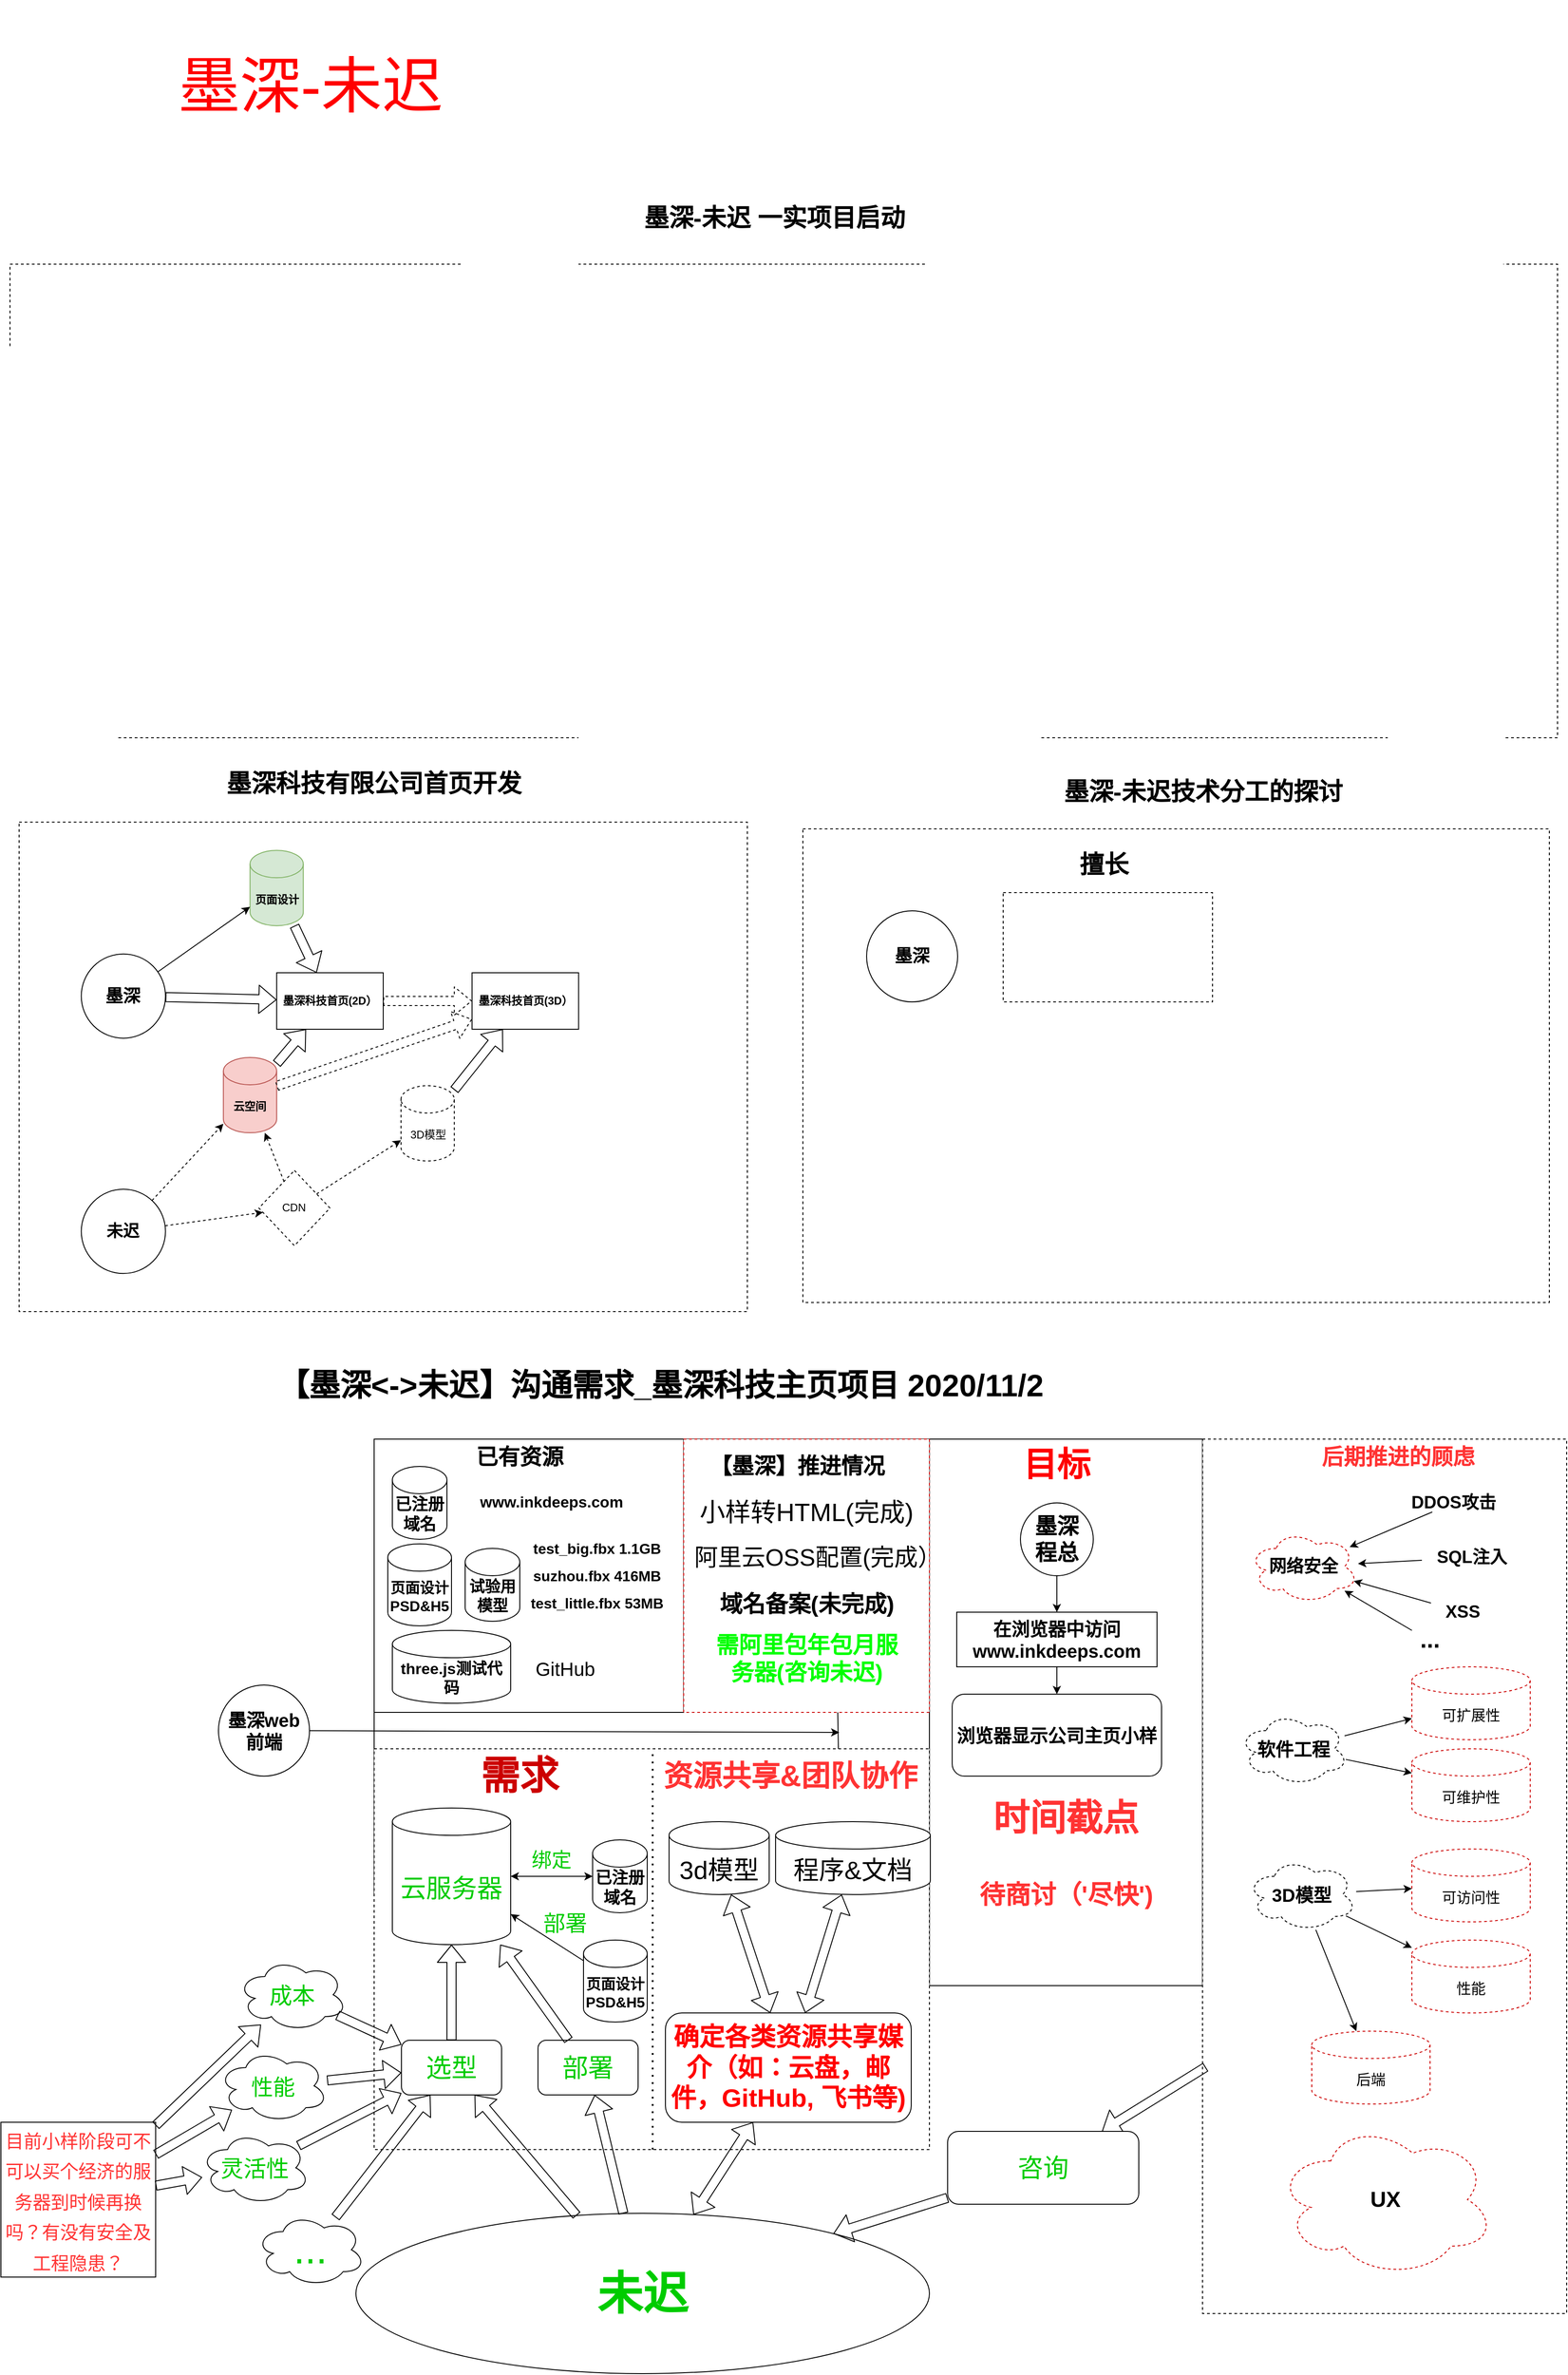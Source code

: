 <mxfile version="13.8.8" type="github">
  <diagram id="kuiyt1MhbL2v9OrnDHOi" name="Page-1">
    <mxGraphModel dx="3061" dy="2526" grid="1" gridSize="10" guides="1" tooltips="1" connect="1" arrows="1" fold="1" page="1" pageScale="1" pageWidth="827" pageHeight="1169" math="0" shadow="0">
      <root>
        <mxCell id="0" />
        <mxCell id="1" parent="0" />
        <mxCell id="Zh1UnJbAb8gPV4NuENTu-28" value="" style="rounded=0;whiteSpace=wrap;html=1;dashed=1;" parent="1" vertex="1">
          <mxGeometry x="421" y="40" width="820" height="520" as="geometry" />
        </mxCell>
        <mxCell id="Zh1UnJbAb8gPV4NuENTu-27" value="&lt;span style=&quot;font-size: 27px&quot;&gt;&lt;b&gt;墨深-未迟技术分工的探讨&lt;/b&gt;&lt;/span&gt;" style="text;html=1;strokeColor=none;fillColor=none;align=center;verticalAlign=middle;whiteSpace=wrap;rounded=0;dashed=1;" parent="1" vertex="1">
          <mxGeometry x="691" y="-40" width="340" height="80" as="geometry" />
        </mxCell>
        <mxCell id="Zh1UnJbAb8gPV4NuENTu-29" value="&lt;b&gt;&lt;font style=&quot;font-size: 19px&quot;&gt;墨深&lt;/font&gt;&lt;/b&gt;" style="ellipse;whiteSpace=wrap;html=1;aspect=fixed;" parent="1" vertex="1">
          <mxGeometry x="491" y="130" width="100" height="100" as="geometry" />
        </mxCell>
        <mxCell id="Zh1UnJbAb8gPV4NuENTu-30" value="" style="rounded=0;whiteSpace=wrap;html=1;dashed=1;" parent="1" vertex="1">
          <mxGeometry x="641" y="110" width="230" height="120" as="geometry" />
        </mxCell>
        <mxCell id="Zh1UnJbAb8gPV4NuENTu-31" value="&lt;span style=&quot;font-size: 27px&quot;&gt;&lt;b&gt;擅长&lt;/b&gt;&lt;/span&gt;" style="text;html=1;strokeColor=none;fillColor=none;align=center;verticalAlign=middle;whiteSpace=wrap;rounded=0;dashed=1;" parent="1" vertex="1">
          <mxGeometry x="702" y="50" width="100" height="60" as="geometry" />
        </mxCell>
        <mxCell id="TPo5QiDIO2kZ5POcdjzT-1" value="" style="group" vertex="1" connectable="0" parent="1">
          <mxGeometry x="-440" y="-50" width="800" height="620" as="geometry" />
        </mxCell>
        <mxCell id="Zh1UnJbAb8gPV4NuENTu-25" value="" style="rounded=0;whiteSpace=wrap;html=1;dashed=1;" parent="TPo5QiDIO2kZ5POcdjzT-1" vertex="1">
          <mxGeometry y="82.667" width="800" height="537.333" as="geometry" />
        </mxCell>
        <mxCell id="Zh1UnJbAb8gPV4NuENTu-2" value="&lt;b&gt;&lt;font style=&quot;font-size: 19px&quot;&gt;墨深&lt;/font&gt;&lt;/b&gt;" style="ellipse;whiteSpace=wrap;html=1;aspect=fixed;" parent="TPo5QiDIO2kZ5POcdjzT-1" vertex="1">
          <mxGeometry x="68.293" y="227.333" width="92.492" height="92.492" as="geometry" />
        </mxCell>
        <mxCell id="Zh1UnJbAb8gPV4NuENTu-3" value="&lt;b&gt;&lt;font style=&quot;font-size: 18px&quot;&gt;未迟&lt;/font&gt;&lt;/b&gt;" style="ellipse;whiteSpace=wrap;html=1;aspect=fixed;" parent="TPo5QiDIO2kZ5POcdjzT-1" vertex="1">
          <mxGeometry x="68.293" y="485.667" width="92.492" height="92.492" as="geometry" />
        </mxCell>
        <mxCell id="Zh1UnJbAb8gPV4NuENTu-4" value="" style="shape=flexArrow;endArrow=classic;html=1;" parent="TPo5QiDIO2kZ5POcdjzT-1" source="Zh1UnJbAb8gPV4NuENTu-2" target="Zh1UnJbAb8gPV4NuENTu-7" edge="1">
          <mxGeometry width="50" height="50" relative="1" as="geometry">
            <mxPoint x="165.854" y="268.667" as="sourcePoint" />
            <mxPoint x="282.927" y="279.0" as="targetPoint" />
          </mxGeometry>
        </mxCell>
        <mxCell id="Zh1UnJbAb8gPV4NuENTu-7" value="&lt;b&gt;墨深科技首页(2D）&lt;/b&gt;" style="rounded=0;whiteSpace=wrap;html=1;" parent="TPo5QiDIO2kZ5POcdjzT-1" vertex="1">
          <mxGeometry x="282.927" y="248.0" width="117.073" height="62.0" as="geometry" />
        </mxCell>
        <mxCell id="Zh1UnJbAb8gPV4NuENTu-9" value="&lt;b&gt;页面设计&lt;/b&gt;" style="shape=cylinder3;whiteSpace=wrap;html=1;boundedLbl=1;backgroundOutline=1;size=15;fillColor=#d5e8d4;strokeColor=#82b366;" parent="TPo5QiDIO2kZ5POcdjzT-1" vertex="1">
          <mxGeometry x="253.659" y="113.667" width="58.537" height="82.667" as="geometry" />
        </mxCell>
        <mxCell id="Zh1UnJbAb8gPV4NuENTu-10" value="&lt;b&gt;云空间&lt;/b&gt;" style="shape=cylinder3;whiteSpace=wrap;html=1;boundedLbl=1;backgroundOutline=1;size=15;fillColor=#f8cecc;strokeColor=#b85450;" parent="TPo5QiDIO2kZ5POcdjzT-1" vertex="1">
          <mxGeometry x="224.39" y="341" width="58.537" height="82.667" as="geometry" />
        </mxCell>
        <mxCell id="Zh1UnJbAb8gPV4NuENTu-11" value="" style="shape=flexArrow;endArrow=classic;html=1;" parent="TPo5QiDIO2kZ5POcdjzT-1" source="Zh1UnJbAb8gPV4NuENTu-10" target="Zh1UnJbAb8gPV4NuENTu-7" edge="1">
          <mxGeometry width="50" height="50" relative="1" as="geometry">
            <mxPoint x="536.585" y="397.833" as="sourcePoint" />
            <mxPoint x="585.366" y="346.167" as="targetPoint" />
          </mxGeometry>
        </mxCell>
        <mxCell id="Zh1UnJbAb8gPV4NuENTu-6" value="" style="shape=flexArrow;endArrow=classic;html=1;" parent="TPo5QiDIO2kZ5POcdjzT-1" source="Zh1UnJbAb8gPV4NuENTu-9" target="Zh1UnJbAb8gPV4NuENTu-7" edge="1">
          <mxGeometry width="50" height="50" relative="1" as="geometry">
            <mxPoint x="517.073" y="196.333" as="sourcePoint" />
            <mxPoint x="565.854" y="144.667" as="targetPoint" />
          </mxGeometry>
        </mxCell>
        <mxCell id="Zh1UnJbAb8gPV4NuENTu-13" value="" style="endArrow=classic;html=1;" parent="TPo5QiDIO2kZ5POcdjzT-1" source="Zh1UnJbAb8gPV4NuENTu-2" target="Zh1UnJbAb8gPV4NuENTu-9" edge="1">
          <mxGeometry width="50" height="50" relative="1" as="geometry">
            <mxPoint x="390.244" y="361.667" as="sourcePoint" />
            <mxPoint x="439.024" y="310" as="targetPoint" />
          </mxGeometry>
        </mxCell>
        <mxCell id="Zh1UnJbAb8gPV4NuENTu-14" value="" style="shape=flexArrow;endArrow=classic;html=1;dashed=1;" parent="TPo5QiDIO2kZ5POcdjzT-1" source="Zh1UnJbAb8gPV4NuENTu-7" target="Zh1UnJbAb8gPV4NuENTu-15" edge="1">
          <mxGeometry width="50" height="50" relative="1" as="geometry">
            <mxPoint x="390.244" y="361.667" as="sourcePoint" />
            <mxPoint x="487.805" y="279.0" as="targetPoint" />
          </mxGeometry>
        </mxCell>
        <mxCell id="Zh1UnJbAb8gPV4NuENTu-15" value="&lt;b&gt;墨深科技首页(3D）&lt;/b&gt;" style="rounded=0;whiteSpace=wrap;html=1;" parent="TPo5QiDIO2kZ5POcdjzT-1" vertex="1">
          <mxGeometry x="497.561" y="248.0" width="117.073" height="62.0" as="geometry" />
        </mxCell>
        <mxCell id="Zh1UnJbAb8gPV4NuENTu-16" value="3D模型" style="shape=cylinder3;whiteSpace=wrap;html=1;boundedLbl=1;backgroundOutline=1;size=15;dashed=1;" parent="TPo5QiDIO2kZ5POcdjzT-1" vertex="1">
          <mxGeometry x="419.512" y="372" width="58.537" height="82.667" as="geometry" />
        </mxCell>
        <mxCell id="Zh1UnJbAb8gPV4NuENTu-18" value="" style="endArrow=classic;html=1;dashed=1;" parent="TPo5QiDIO2kZ5POcdjzT-1" source="Zh1UnJbAb8gPV4NuENTu-3" target="Zh1UnJbAb8gPV4NuENTu-10" edge="1">
          <mxGeometry width="50" height="50" relative="1" as="geometry">
            <mxPoint x="165.854" y="506.333" as="sourcePoint" />
            <mxPoint x="214.634" y="454.667" as="targetPoint" />
          </mxGeometry>
        </mxCell>
        <mxCell id="Zh1UnJbAb8gPV4NuENTu-20" value="CDN" style="rhombus;whiteSpace=wrap;html=1;dashed=1;" parent="TPo5QiDIO2kZ5POcdjzT-1" vertex="1">
          <mxGeometry x="263.415" y="465.0" width="78.049" height="82.667" as="geometry" />
        </mxCell>
        <mxCell id="Zh1UnJbAb8gPV4NuENTu-21" value="" style="endArrow=classic;html=1;dashed=1;" parent="TPo5QiDIO2kZ5POcdjzT-1" source="Zh1UnJbAb8gPV4NuENTu-3" target="Zh1UnJbAb8gPV4NuENTu-20" edge="1">
          <mxGeometry width="50" height="50" relative="1" as="geometry">
            <mxPoint x="195.122" y="516.667" as="sourcePoint" />
            <mxPoint x="243.902" y="465.0" as="targetPoint" />
          </mxGeometry>
        </mxCell>
        <mxCell id="Zh1UnJbAb8gPV4NuENTu-22" value="" style="endArrow=classic;html=1;dashed=1;" parent="TPo5QiDIO2kZ5POcdjzT-1" source="Zh1UnJbAb8gPV4NuENTu-20" target="Zh1UnJbAb8gPV4NuENTu-10" edge="1">
          <mxGeometry width="50" height="50" relative="1" as="geometry">
            <mxPoint x="390.244" y="361.667" as="sourcePoint" />
            <mxPoint x="439.024" y="310" as="targetPoint" />
          </mxGeometry>
        </mxCell>
        <mxCell id="Zh1UnJbAb8gPV4NuENTu-23" value="" style="endArrow=classic;html=1;dashed=1;" parent="TPo5QiDIO2kZ5POcdjzT-1" source="Zh1UnJbAb8gPV4NuENTu-20" target="Zh1UnJbAb8gPV4NuENTu-16" edge="1">
          <mxGeometry width="50" height="50" relative="1" as="geometry">
            <mxPoint x="390.244" y="361.667" as="sourcePoint" />
            <mxPoint x="439.024" y="310" as="targetPoint" />
          </mxGeometry>
        </mxCell>
        <mxCell id="Zh1UnJbAb8gPV4NuENTu-12" value="" style="shape=flexArrow;endArrow=classic;html=1;" parent="TPo5QiDIO2kZ5POcdjzT-1" source="Zh1UnJbAb8gPV4NuENTu-16" target="Zh1UnJbAb8gPV4NuENTu-15" edge="1">
          <mxGeometry width="50" height="50" relative="1" as="geometry">
            <mxPoint x="517.073" y="408.167" as="sourcePoint" />
            <mxPoint x="565.854" y="356.5" as="targetPoint" />
          </mxGeometry>
        </mxCell>
        <mxCell id="Zh1UnJbAb8gPV4NuENTu-24" value="" style="shape=flexArrow;endArrow=classic;html=1;dashed=1;" parent="TPo5QiDIO2kZ5POcdjzT-1" source="Zh1UnJbAb8gPV4NuENTu-10" target="Zh1UnJbAb8gPV4NuENTu-15" edge="1">
          <mxGeometry width="50" height="50" relative="1" as="geometry">
            <mxPoint x="390.244" y="361.667" as="sourcePoint" />
            <mxPoint x="439.024" y="310" as="targetPoint" />
          </mxGeometry>
        </mxCell>
        <mxCell id="Zh1UnJbAb8gPV4NuENTu-26" value="&lt;b&gt;&lt;font style=&quot;font-size: 27px&quot;&gt;墨深科技有限公司首页开发&lt;/font&gt;&lt;/b&gt;" style="text;html=1;strokeColor=none;fillColor=none;align=center;verticalAlign=middle;whiteSpace=wrap;rounded=0;dashed=1;" parent="TPo5QiDIO2kZ5POcdjzT-1" vertex="1">
          <mxGeometry x="224.39" width="331.707" height="82.667" as="geometry" />
        </mxCell>
        <mxCell id="TPo5QiDIO2kZ5POcdjzT-6" value="&lt;span style=&quot;font-size: 34px;&quot;&gt;&lt;b style=&quot;font-size: 34px;&quot;&gt;【墨深&amp;lt;-&amp;gt;未迟】沟通需求_墨深科技主页项目 2020/11/2&lt;/b&gt;&lt;/span&gt;" style="text;html=1;strokeColor=none;fillColor=none;align=center;verticalAlign=middle;whiteSpace=wrap;rounded=0;dashed=1;fontSize=34;" vertex="1" parent="1">
          <mxGeometry x="-260" y="610" width="1050" height="82.67" as="geometry" />
        </mxCell>
        <mxCell id="TPo5QiDIO2kZ5POcdjzT-123" value="" style="rounded=0;whiteSpace=wrap;html=1;dashed=1;" vertex="1" parent="1">
          <mxGeometry x="-450" y="-580" width="1700" height="520" as="geometry" />
        </mxCell>
        <mxCell id="TPo5QiDIO2kZ5POcdjzT-124" value="&lt;span style=&quot;font-size: 27px&quot;&gt;&lt;b&gt;墨深-未迟 一实项目启动&lt;/b&gt;&lt;/span&gt;" style="text;html=1;strokeColor=none;fillColor=none;align=center;verticalAlign=middle;whiteSpace=wrap;rounded=0;dashed=1;" vertex="1" parent="1">
          <mxGeometry x="220" y="-670" width="340" height="80" as="geometry" />
        </mxCell>
        <mxCell id="TPo5QiDIO2kZ5POcdjzT-136" value="墨深-未迟：一实虚拟 展厅&amp;amp;墨深主页 项目组" style="text;html=1;strokeColor=none;fillColor=none;align=center;verticalAlign=middle;whiteSpace=wrap;rounded=0;fontSize=67;fontColor=#FF0000;" vertex="1" parent="1">
          <mxGeometry x="-317.5" y="-870" width="1415" height="190" as="geometry" />
        </mxCell>
        <mxCell id="TPo5QiDIO2kZ5POcdjzT-137" value="" style="group" vertex="1" connectable="0" parent="1">
          <mxGeometry x="-460" y="710" width="1720" height="1026" as="geometry" />
        </mxCell>
        <mxCell id="TPo5QiDIO2kZ5POcdjzT-5" value="" style="rounded=0;whiteSpace=wrap;html=1;" vertex="1" parent="TPo5QiDIO2kZ5POcdjzT-137">
          <mxGeometry x="410" width="780" height="500" as="geometry" />
        </mxCell>
        <mxCell id="TPo5QiDIO2kZ5POcdjzT-7" value="&lt;b&gt;&lt;font style=&quot;font-size: 20px&quot;&gt;墨深web前端&lt;/font&gt;&lt;/b&gt;" style="ellipse;whiteSpace=wrap;html=1;aspect=fixed;" vertex="1" parent="TPo5QiDIO2kZ5POcdjzT-137">
          <mxGeometry x="239" y="270" width="100" height="100" as="geometry" />
        </mxCell>
        <mxCell id="TPo5QiDIO2kZ5POcdjzT-10" value="" style="rounded=0;whiteSpace=wrap;html=1;" vertex="1" parent="TPo5QiDIO2kZ5POcdjzT-137">
          <mxGeometry x="410" width="340" height="300" as="geometry" />
        </mxCell>
        <mxCell id="TPo5QiDIO2kZ5POcdjzT-11" value="&lt;b&gt;&lt;font style=&quot;font-size: 24px&quot;&gt;已有资源&lt;/font&gt;&lt;/b&gt;" style="text;html=1;strokeColor=none;fillColor=none;align=center;verticalAlign=middle;whiteSpace=wrap;rounded=0;" vertex="1" parent="TPo5QiDIO2kZ5POcdjzT-137">
          <mxGeometry x="520" y="10" width="100" height="20" as="geometry" />
        </mxCell>
        <mxCell id="TPo5QiDIO2kZ5POcdjzT-9" value="&lt;b&gt;&lt;font style=&quot;font-size: 18px&quot;&gt;已注册域名&lt;/font&gt;&lt;/b&gt;" style="shape=cylinder3;whiteSpace=wrap;html=1;boundedLbl=1;backgroundOutline=1;size=15;" vertex="1" parent="TPo5QiDIO2kZ5POcdjzT-137">
          <mxGeometry x="430" y="30" width="60" height="80" as="geometry" />
        </mxCell>
        <mxCell id="TPo5QiDIO2kZ5POcdjzT-12" value="&lt;b&gt;&lt;font style=&quot;font-size: 17px&quot;&gt;www.inkdeeps.com&lt;/font&gt;&lt;/b&gt;" style="text;html=1;strokeColor=none;fillColor=none;align=center;verticalAlign=middle;whiteSpace=wrap;rounded=0;" vertex="1" parent="TPo5QiDIO2kZ5POcdjzT-137">
          <mxGeometry x="500" y="60" width="210" height="20" as="geometry" />
        </mxCell>
        <mxCell id="TPo5QiDIO2kZ5POcdjzT-13" value="" style="rounded=0;whiteSpace=wrap;html=1;" vertex="1" parent="TPo5QiDIO2kZ5POcdjzT-137">
          <mxGeometry x="1020" width="300" height="600" as="geometry" />
        </mxCell>
        <mxCell id="TPo5QiDIO2kZ5POcdjzT-14" value="&lt;b&gt;&lt;font style=&quot;font-size: 16px&quot;&gt;页面设计PSD&amp;amp;H5&lt;/font&gt;&lt;/b&gt;" style="shape=cylinder3;whiteSpace=wrap;html=1;boundedLbl=1;backgroundOutline=1;size=15;" vertex="1" parent="TPo5QiDIO2kZ5POcdjzT-137">
          <mxGeometry x="425" y="115" width="70" height="90" as="geometry" />
        </mxCell>
        <mxCell id="TPo5QiDIO2kZ5POcdjzT-15" value="&lt;b&gt;&lt;font style=&quot;font-size: 37px&quot;&gt;目标&lt;/font&gt;&lt;/b&gt;" style="text;html=1;strokeColor=none;fillColor=none;align=center;verticalAlign=middle;whiteSpace=wrap;rounded=0;fontColor=#FF0000;" vertex="1" parent="TPo5QiDIO2kZ5POcdjzT-137">
          <mxGeometry x="1110" y="19" width="100" height="20" as="geometry" />
        </mxCell>
        <mxCell id="TPo5QiDIO2kZ5POcdjzT-16" value="" style="endArrow=classic;html=1;" edge="1" parent="TPo5QiDIO2kZ5POcdjzT-137" source="TPo5QiDIO2kZ5POcdjzT-7">
          <mxGeometry width="50" height="50" relative="1" as="geometry">
            <mxPoint x="329" y="390" as="sourcePoint" />
            <mxPoint x="921" y="322" as="targetPoint" />
          </mxGeometry>
        </mxCell>
        <mxCell id="TPo5QiDIO2kZ5POcdjzT-8" value="&lt;b&gt;&lt;font style=&quot;font-size: 24px&quot;&gt;墨深 程总&lt;/font&gt;&lt;/b&gt;" style="ellipse;whiteSpace=wrap;html=1;aspect=fixed;" vertex="1" parent="TPo5QiDIO2kZ5POcdjzT-137">
          <mxGeometry x="1120" y="70" width="80" height="80" as="geometry" />
        </mxCell>
        <mxCell id="TPo5QiDIO2kZ5POcdjzT-18" value="" style="rounded=0;whiteSpace=wrap;html=1;dashed=1;" vertex="1" parent="TPo5QiDIO2kZ5POcdjzT-137">
          <mxGeometry x="1320" width="400" height="960" as="geometry" />
        </mxCell>
        <mxCell id="TPo5QiDIO2kZ5POcdjzT-19" value="&lt;span style=&quot;font-size: 24px&quot;&gt;&lt;b&gt;后期推进的顾虑&lt;/b&gt;&lt;/span&gt;" style="text;html=1;strokeColor=none;fillColor=none;align=center;verticalAlign=middle;whiteSpace=wrap;rounded=0;fontColor=#FF3333;" vertex="1" parent="TPo5QiDIO2kZ5POcdjzT-137">
          <mxGeometry x="1430" y="10" width="210" height="20" as="geometry" />
        </mxCell>
        <mxCell id="TPo5QiDIO2kZ5POcdjzT-20" value="&lt;b&gt;&lt;font style=&quot;font-size: 20px&quot;&gt;3D模型&lt;/font&gt;&lt;/b&gt;" style="ellipse;shape=cloud;whiteSpace=wrap;html=1;dashed=1;" vertex="1" parent="TPo5QiDIO2kZ5POcdjzT-137">
          <mxGeometry x="1369" y="460" width="120" height="80" as="geometry" />
        </mxCell>
        <mxCell id="TPo5QiDIO2kZ5POcdjzT-22" value="" style="rounded=0;whiteSpace=wrap;html=1;dashed=1;fontColor=#CC0000;labelBorderColor=#CC0000;" vertex="1" parent="TPo5QiDIO2kZ5POcdjzT-137">
          <mxGeometry x="410" y="340" width="610" height="440" as="geometry" />
        </mxCell>
        <mxCell id="TPo5QiDIO2kZ5POcdjzT-24" value="&lt;b&gt;&lt;font style=&quot;font-size: 43px&quot;&gt;需求&lt;/font&gt;&lt;/b&gt;" style="text;html=1;strokeColor=none;fillColor=none;align=center;verticalAlign=middle;whiteSpace=wrap;rounded=0;fontColor=#CC0000;" vertex="1" parent="TPo5QiDIO2kZ5POcdjzT-137">
          <mxGeometry x="520" y="360" width="100" height="20" as="geometry" />
        </mxCell>
        <mxCell id="TPo5QiDIO2kZ5POcdjzT-28" value="" style="rounded=0;whiteSpace=wrap;html=1;dashed=1;strokeColor=#CC0000;" vertex="1" parent="TPo5QiDIO2kZ5POcdjzT-137">
          <mxGeometry x="750" width="270" height="300" as="geometry" />
        </mxCell>
        <mxCell id="TPo5QiDIO2kZ5POcdjzT-29" value="&lt;span style=&quot;font-size: 24px&quot;&gt;&lt;b&gt;【墨深】推进情况&lt;/b&gt;&lt;/span&gt;" style="text;html=1;strokeColor=none;fillColor=none;align=center;verticalAlign=middle;whiteSpace=wrap;rounded=0;" vertex="1" parent="TPo5QiDIO2kZ5POcdjzT-137">
          <mxGeometry x="760" y="20" width="230" height="20" as="geometry" />
        </mxCell>
        <mxCell id="TPo5QiDIO2kZ5POcdjzT-31" value="&lt;b&gt;&lt;font style=&quot;font-size: 20px&quot;&gt;在浏览器中访问 www.inkdeeps.com&lt;/font&gt;&lt;/b&gt;" style="rounded=0;whiteSpace=wrap;html=1;fontColor=#000000;" vertex="1" parent="TPo5QiDIO2kZ5POcdjzT-137">
          <mxGeometry x="1050" y="190" width="220" height="60" as="geometry" />
        </mxCell>
        <mxCell id="TPo5QiDIO2kZ5POcdjzT-32" style="edgeStyle=orthogonalEdgeStyle;rounded=0;orthogonalLoop=1;jettySize=auto;html=1;exitX=0.5;exitY=1;exitDx=0;exitDy=0;fontColor=#000000;" edge="1" parent="TPo5QiDIO2kZ5POcdjzT-137" source="TPo5QiDIO2kZ5POcdjzT-8" target="TPo5QiDIO2kZ5POcdjzT-31">
          <mxGeometry relative="1" as="geometry" />
        </mxCell>
        <mxCell id="TPo5QiDIO2kZ5POcdjzT-34" value="&lt;b&gt;&lt;font style=&quot;font-size: 20px&quot;&gt;浏览器显示公司主页小样&lt;/font&gt;&lt;/b&gt;" style="rounded=1;whiteSpace=wrap;html=1;fontColor=#000000;" vertex="1" parent="TPo5QiDIO2kZ5POcdjzT-137">
          <mxGeometry x="1045" y="280" width="230" height="90" as="geometry" />
        </mxCell>
        <mxCell id="TPo5QiDIO2kZ5POcdjzT-35" style="edgeStyle=orthogonalEdgeStyle;rounded=0;orthogonalLoop=1;jettySize=auto;html=1;exitX=0.5;exitY=1;exitDx=0;exitDy=0;fontColor=#000000;" edge="1" parent="TPo5QiDIO2kZ5POcdjzT-137" source="TPo5QiDIO2kZ5POcdjzT-31" target="TPo5QiDIO2kZ5POcdjzT-34">
          <mxGeometry relative="1" as="geometry" />
        </mxCell>
        <mxCell id="TPo5QiDIO2kZ5POcdjzT-36" value="&lt;b&gt;&lt;font style=&quot;font-size: 40px&quot;&gt;时间截点&lt;/font&gt;&lt;/b&gt;" style="text;html=1;strokeColor=none;fillColor=none;align=center;verticalAlign=middle;whiteSpace=wrap;rounded=0;fontColor=#FF3333;" vertex="1" parent="TPo5QiDIO2kZ5POcdjzT-137">
          <mxGeometry x="1070" y="400" width="200" height="30" as="geometry" />
        </mxCell>
        <mxCell id="TPo5QiDIO2kZ5POcdjzT-37" value="&lt;b&gt;&lt;font style=&quot;font-size: 17px&quot;&gt;试验用模型&lt;/font&gt;&lt;/b&gt;" style="shape=cylinder3;whiteSpace=wrap;html=1;boundedLbl=1;backgroundOutline=1;size=15;fontColor=#000000;" vertex="1" parent="TPo5QiDIO2kZ5POcdjzT-137">
          <mxGeometry x="510" y="120" width="60" height="80" as="geometry" />
        </mxCell>
        <mxCell id="TPo5QiDIO2kZ5POcdjzT-39" value="&lt;b style=&quot;font-size: 16px;&quot;&gt;test_big.fbx 1.1GB&lt;/b&gt;" style="text;html=1;strokeColor=none;fillColor=none;align=center;verticalAlign=middle;whiteSpace=wrap;rounded=0;dashed=1;fontColor=#000000;fontSize=16;" vertex="1" parent="TPo5QiDIO2kZ5POcdjzT-137">
          <mxGeometry x="580" y="110" width="150" height="20" as="geometry" />
        </mxCell>
        <mxCell id="TPo5QiDIO2kZ5POcdjzT-48" value="&lt;b style=&quot;font-size: 16px&quot;&gt;suzhou.fbx 416MB&lt;/b&gt;" style="text;html=1;strokeColor=none;fillColor=none;align=center;verticalAlign=middle;whiteSpace=wrap;rounded=0;dashed=1;fontColor=#000000;fontSize=16;" vertex="1" parent="TPo5QiDIO2kZ5POcdjzT-137">
          <mxGeometry x="580" y="140" width="150" height="20" as="geometry" />
        </mxCell>
        <mxCell id="TPo5QiDIO2kZ5POcdjzT-49" value="&lt;span style=&quot;font-size: 17px&quot;&gt;&lt;b&gt;three.js测试代码&lt;/b&gt;&lt;/span&gt;" style="shape=cylinder3;whiteSpace=wrap;html=1;boundedLbl=1;backgroundOutline=1;size=15;fontColor=#000000;" vertex="1" parent="TPo5QiDIO2kZ5POcdjzT-137">
          <mxGeometry x="430" y="210" width="130" height="80" as="geometry" />
        </mxCell>
        <mxCell id="TPo5QiDIO2kZ5POcdjzT-50" value="&lt;b style=&quot;font-size: 16px&quot;&gt;test_little.fbx 53MB&lt;/b&gt;" style="text;html=1;strokeColor=none;fillColor=none;align=center;verticalAlign=middle;whiteSpace=wrap;rounded=0;dashed=1;fontColor=#000000;fontSize=16;" vertex="1" parent="TPo5QiDIO2kZ5POcdjzT-137">
          <mxGeometry x="580" y="170" width="150" height="20" as="geometry" />
        </mxCell>
        <mxCell id="TPo5QiDIO2kZ5POcdjzT-51" value="" style="endArrow=none;html=1;fontSize=16;fontColor=#000000;entryX=0.627;entryY=1;entryDx=0;entryDy=0;entryPerimeter=0;" edge="1" parent="TPo5QiDIO2kZ5POcdjzT-137" target="TPo5QiDIO2kZ5POcdjzT-28">
          <mxGeometry width="50" height="50" relative="1" as="geometry">
            <mxPoint x="920" y="340" as="sourcePoint" />
            <mxPoint x="970" y="290" as="targetPoint" />
          </mxGeometry>
        </mxCell>
        <mxCell id="TPo5QiDIO2kZ5POcdjzT-53" value="&lt;b style=&quot;font-size: 32px;&quot;&gt;&lt;font style=&quot;font-size: 32px;&quot;&gt;资源共享&amp;amp;团队协作&lt;/font&gt;&lt;/b&gt;" style="text;html=1;strokeColor=none;fillColor=none;align=center;verticalAlign=middle;whiteSpace=wrap;rounded=0;fontColor=#FF3333;fontSize=32;" vertex="1" parent="TPo5QiDIO2kZ5POcdjzT-137">
          <mxGeometry x="700" y="355" width="335" height="30" as="geometry" />
        </mxCell>
        <mxCell id="TPo5QiDIO2kZ5POcdjzT-54" value="" style="group" vertex="1" connectable="0" parent="TPo5QiDIO2kZ5POcdjzT-137">
          <mxGeometry x="1371" y="60" width="300" height="140" as="geometry" />
        </mxCell>
        <mxCell id="TPo5QiDIO2kZ5POcdjzT-40" value="&lt;b&gt;&lt;font style=&quot;font-size: 19px&quot;&gt;网络安全&lt;/font&gt;&lt;/b&gt;" style="ellipse;shape=cloud;whiteSpace=wrap;html=1;dashed=1;strokeColor=#CC0000;fontColor=#000000;" vertex="1" parent="TPo5QiDIO2kZ5POcdjzT-54">
          <mxGeometry y="40" width="120" height="80" as="geometry" />
        </mxCell>
        <mxCell id="TPo5QiDIO2kZ5POcdjzT-41" value="" style="endArrow=classic;html=1;fontColor=#000000;" edge="1" parent="TPo5QiDIO2kZ5POcdjzT-54" source="TPo5QiDIO2kZ5POcdjzT-42" target="TPo5QiDIO2kZ5POcdjzT-40">
          <mxGeometry width="50" height="50" relative="1" as="geometry">
            <mxPoint x="180" y="80" as="sourcePoint" />
            <mxPoint x="230" y="30" as="targetPoint" />
          </mxGeometry>
        </mxCell>
        <mxCell id="TPo5QiDIO2kZ5POcdjzT-42" value="&lt;b&gt;&lt;font style=&quot;font-size: 19px&quot;&gt;DDOS攻击&lt;/font&gt;&lt;/b&gt;" style="text;html=1;strokeColor=none;fillColor=none;align=center;verticalAlign=middle;whiteSpace=wrap;rounded=0;dashed=1;fontColor=#000000;" vertex="1" parent="TPo5QiDIO2kZ5POcdjzT-54">
          <mxGeometry x="170" width="110" height="20" as="geometry" />
        </mxCell>
        <mxCell id="TPo5QiDIO2kZ5POcdjzT-43" value="&lt;span style=&quot;font-size: 19px&quot;&gt;&lt;b&gt;SQL注入&lt;/b&gt;&lt;/span&gt;" style="text;html=1;strokeColor=none;fillColor=none;align=center;verticalAlign=middle;whiteSpace=wrap;rounded=0;dashed=1;fontColor=#000000;" vertex="1" parent="TPo5QiDIO2kZ5POcdjzT-54">
          <mxGeometry x="190" y="60" width="110" height="20" as="geometry" />
        </mxCell>
        <mxCell id="TPo5QiDIO2kZ5POcdjzT-45" value="" style="endArrow=classic;html=1;fontColor=#000000;" edge="1" parent="TPo5QiDIO2kZ5POcdjzT-54" source="TPo5QiDIO2kZ5POcdjzT-43" target="TPo5QiDIO2kZ5POcdjzT-40">
          <mxGeometry width="50" height="50" relative="1" as="geometry">
            <mxPoint x="211.429" y="30" as="sourcePoint" />
            <mxPoint x="120.62" y="68.525" as="targetPoint" />
          </mxGeometry>
        </mxCell>
        <mxCell id="TPo5QiDIO2kZ5POcdjzT-46" value="&lt;span style=&quot;font-size: 19px&quot;&gt;&lt;b&gt;XSS&lt;/b&gt;&lt;/span&gt;" style="text;html=1;strokeColor=none;fillColor=none;align=center;verticalAlign=middle;whiteSpace=wrap;rounded=0;dashed=1;fontColor=#000000;" vertex="1" parent="TPo5QiDIO2kZ5POcdjzT-54">
          <mxGeometry x="180" y="120" width="110" height="20" as="geometry" />
        </mxCell>
        <mxCell id="TPo5QiDIO2kZ5POcdjzT-47" value="" style="endArrow=classic;html=1;fontColor=#000000;" edge="1" parent="TPo5QiDIO2kZ5POcdjzT-54" source="TPo5QiDIO2kZ5POcdjzT-46" target="TPo5QiDIO2kZ5POcdjzT-40">
          <mxGeometry width="50" height="50" relative="1" as="geometry">
            <mxPoint x="200" y="82.973" as="sourcePoint" />
            <mxPoint x="129.804" y="86.767" as="targetPoint" />
          </mxGeometry>
        </mxCell>
        <mxCell id="TPo5QiDIO2kZ5POcdjzT-55" value="&lt;span style=&quot;font-size: 20px&quot;&gt;&lt;b&gt;软件工程&lt;/b&gt;&lt;/span&gt;" style="ellipse;shape=cloud;whiteSpace=wrap;html=1;dashed=1;" vertex="1" parent="TPo5QiDIO2kZ5POcdjzT-137">
          <mxGeometry x="1360" y="300" width="120" height="80" as="geometry" />
        </mxCell>
        <mxCell id="TPo5QiDIO2kZ5POcdjzT-56" value="可扩展性" style="shape=cylinder3;whiteSpace=wrap;html=1;boundedLbl=1;backgroundOutline=1;size=15;dashed=1;strokeColor=#CC0000;fontSize=16;fontColor=#000000;" vertex="1" parent="TPo5QiDIO2kZ5POcdjzT-137">
          <mxGeometry x="1550" y="250" width="130" height="80" as="geometry" />
        </mxCell>
        <mxCell id="TPo5QiDIO2kZ5POcdjzT-57" value="可维护性" style="shape=cylinder3;whiteSpace=wrap;html=1;boundedLbl=1;backgroundOutline=1;size=15;dashed=1;strokeColor=#CC0000;fontSize=16;fontColor=#000000;" vertex="1" parent="TPo5QiDIO2kZ5POcdjzT-137">
          <mxGeometry x="1550" y="340" width="130" height="80" as="geometry" />
        </mxCell>
        <mxCell id="TPo5QiDIO2kZ5POcdjzT-59" value="" style="endArrow=classic;html=1;fontSize=16;fontColor=#000000;" edge="1" parent="TPo5QiDIO2kZ5POcdjzT-137" source="TPo5QiDIO2kZ5POcdjzT-55" target="TPo5QiDIO2kZ5POcdjzT-56">
          <mxGeometry width="50" height="50" relative="1" as="geometry">
            <mxPoint x="1170" y="420" as="sourcePoint" />
            <mxPoint x="1220" y="370" as="targetPoint" />
          </mxGeometry>
        </mxCell>
        <mxCell id="TPo5QiDIO2kZ5POcdjzT-60" value="" style="endArrow=classic;html=1;fontSize=16;fontColor=#000000;" edge="1" parent="TPo5QiDIO2kZ5POcdjzT-137" source="TPo5QiDIO2kZ5POcdjzT-55" target="TPo5QiDIO2kZ5POcdjzT-57">
          <mxGeometry width="50" height="50" relative="1" as="geometry">
            <mxPoint x="1170" y="420" as="sourcePoint" />
            <mxPoint x="1220" y="370" as="targetPoint" />
          </mxGeometry>
        </mxCell>
        <mxCell id="TPo5QiDIO2kZ5POcdjzT-61" value="&lt;b&gt;&lt;font style=&quot;font-size: 26px&quot;&gt;...&lt;/font&gt;&lt;/b&gt;" style="text;html=1;strokeColor=none;fillColor=none;align=center;verticalAlign=middle;whiteSpace=wrap;rounded=0;dashed=1;fontSize=16;fontColor=#000000;" vertex="1" parent="TPo5QiDIO2kZ5POcdjzT-137">
          <mxGeometry x="1550" y="210" width="40" height="20" as="geometry" />
        </mxCell>
        <mxCell id="TPo5QiDIO2kZ5POcdjzT-62" value="" style="endArrow=classic;html=1;fontSize=16;fontColor=#000000;exitX=0;exitY=0;exitDx=0;exitDy=0;" edge="1" parent="TPo5QiDIO2kZ5POcdjzT-137" source="TPo5QiDIO2kZ5POcdjzT-61" target="TPo5QiDIO2kZ5POcdjzT-40">
          <mxGeometry width="50" height="50" relative="1" as="geometry">
            <mxPoint x="1170" y="340" as="sourcePoint" />
            <mxPoint x="1220" y="290" as="targetPoint" />
          </mxGeometry>
        </mxCell>
        <mxCell id="TPo5QiDIO2kZ5POcdjzT-63" value="可访问性" style="shape=cylinder3;whiteSpace=wrap;html=1;boundedLbl=1;backgroundOutline=1;size=15;dashed=1;strokeColor=#CC0000;fontSize=16;fontColor=#000000;" vertex="1" parent="TPo5QiDIO2kZ5POcdjzT-137">
          <mxGeometry x="1550" y="450" width="130" height="80" as="geometry" />
        </mxCell>
        <mxCell id="TPo5QiDIO2kZ5POcdjzT-64" value="" style="endArrow=classic;html=1;fontSize=16;fontColor=#000000;" edge="1" parent="TPo5QiDIO2kZ5POcdjzT-137" source="TPo5QiDIO2kZ5POcdjzT-20" target="TPo5QiDIO2kZ5POcdjzT-63">
          <mxGeometry width="50" height="50" relative="1" as="geometry">
            <mxPoint x="1479" y="460" as="sourcePoint" />
            <mxPoint x="1529" y="410" as="targetPoint" />
          </mxGeometry>
        </mxCell>
        <mxCell id="TPo5QiDIO2kZ5POcdjzT-65" value="&lt;span style=&quot;font-size: 24px&quot;&gt;&lt;b&gt;UX&lt;/b&gt;&lt;/span&gt;" style="ellipse;shape=cloud;whiteSpace=wrap;html=1;dashed=1;strokeColor=#CC0000;fontSize=16;fontColor=#000000;" vertex="1" parent="TPo5QiDIO2kZ5POcdjzT-137">
          <mxGeometry x="1401" y="750" width="240" height="170" as="geometry" />
        </mxCell>
        <mxCell id="TPo5QiDIO2kZ5POcdjzT-66" value="&lt;font style=&quot;font-size: 28px;&quot;&gt;小样转HTML(完成)&lt;/font&gt;" style="text;html=1;strokeColor=none;fillColor=none;align=center;verticalAlign=middle;whiteSpace=wrap;rounded=0;dashed=1;fontSize=28;fontColor=#000000;" vertex="1" parent="TPo5QiDIO2kZ5POcdjzT-137">
          <mxGeometry x="760" y="70" width="250" height="20" as="geometry" />
        </mxCell>
        <mxCell id="TPo5QiDIO2kZ5POcdjzT-67" value="&lt;span style=&quot;font-size: 26px;&quot;&gt;阿里云OSS配置(完成）&lt;/span&gt;" style="text;html=1;strokeColor=none;fillColor=none;align=center;verticalAlign=middle;whiteSpace=wrap;rounded=0;dashed=1;fontSize=26;fontColor=#000000;" vertex="1" parent="TPo5QiDIO2kZ5POcdjzT-137">
          <mxGeometry x="745" y="120" width="305" height="20" as="geometry" />
        </mxCell>
        <mxCell id="TPo5QiDIO2kZ5POcdjzT-68" value="&lt;b&gt;&lt;font style=&quot;font-size: 25px&quot;&gt;域名备案(未完成)&lt;/font&gt;&lt;/b&gt;" style="text;html=1;strokeColor=none;fillColor=none;align=center;verticalAlign=middle;whiteSpace=wrap;rounded=0;dashed=1;fontSize=16;fontColor=#000000;" vertex="1" parent="TPo5QiDIO2kZ5POcdjzT-137">
          <mxGeometry x="782.5" y="170" width="205" height="20" as="geometry" />
        </mxCell>
        <mxCell id="TPo5QiDIO2kZ5POcdjzT-69" value="&lt;b&gt;&lt;font style=&quot;font-size: 25px&quot;&gt;需阿里包年包月服务器(咨询未迟)&lt;/font&gt;&lt;/b&gt;" style="text;html=1;strokeColor=none;fillColor=none;align=center;verticalAlign=middle;whiteSpace=wrap;rounded=0;dashed=1;fontSize=16;fontColor=#00FF00;" vertex="1" parent="TPo5QiDIO2kZ5POcdjzT-137">
          <mxGeometry x="782.5" y="230" width="205" height="20" as="geometry" />
        </mxCell>
        <mxCell id="TPo5QiDIO2kZ5POcdjzT-71" value="性能" style="shape=cylinder3;whiteSpace=wrap;html=1;boundedLbl=1;backgroundOutline=1;size=15;dashed=1;strokeColor=#CC0000;fontSize=16;fontColor=#000000;" vertex="1" parent="TPo5QiDIO2kZ5POcdjzT-137">
          <mxGeometry x="1550" y="550" width="130" height="80" as="geometry" />
        </mxCell>
        <mxCell id="TPo5QiDIO2kZ5POcdjzT-72" value="" style="endArrow=classic;html=1;fontSize=28;fontColor=#000000;" edge="1" parent="TPo5QiDIO2kZ5POcdjzT-137" source="TPo5QiDIO2kZ5POcdjzT-20" target="TPo5QiDIO2kZ5POcdjzT-71">
          <mxGeometry width="50" height="50" relative="1" as="geometry">
            <mxPoint x="950" y="440" as="sourcePoint" />
            <mxPoint x="1000" y="390" as="targetPoint" />
          </mxGeometry>
        </mxCell>
        <mxCell id="TPo5QiDIO2kZ5POcdjzT-73" value="&lt;font style=&quot;font-size: 21px&quot;&gt;GitHub&lt;/font&gt;" style="text;html=1;strokeColor=none;fillColor=none;align=center;verticalAlign=middle;whiteSpace=wrap;rounded=0;dashed=1;fontSize=28;fontColor=#000000;" vertex="1" parent="TPo5QiDIO2kZ5POcdjzT-137">
          <mxGeometry x="600" y="240" width="40" height="20" as="geometry" />
        </mxCell>
        <mxCell id="TPo5QiDIO2kZ5POcdjzT-75" value="待商讨（&#39;尽快&#39;)" style="text;html=1;strokeColor=none;fillColor=none;align=center;verticalAlign=middle;whiteSpace=wrap;rounded=0;dashed=1;fontSize=28;fontStyle=1;fontColor=#FF3333;" vertex="1" parent="TPo5QiDIO2kZ5POcdjzT-137">
          <mxGeometry x="1072.5" y="490" width="195" height="20" as="geometry" />
        </mxCell>
        <mxCell id="TPo5QiDIO2kZ5POcdjzT-76" value="后端" style="shape=cylinder3;whiteSpace=wrap;html=1;boundedLbl=1;backgroundOutline=1;size=15;dashed=1;strokeColor=#CC0000;fontSize=16;fontColor=#000000;" vertex="1" parent="TPo5QiDIO2kZ5POcdjzT-137">
          <mxGeometry x="1440" y="650" width="130" height="80" as="geometry" />
        </mxCell>
        <mxCell id="TPo5QiDIO2kZ5POcdjzT-78" value="" style="endArrow=classic;html=1;fontSize=28;fontColor=#000000;" edge="1" parent="TPo5QiDIO2kZ5POcdjzT-137" source="TPo5QiDIO2kZ5POcdjzT-20" target="TPo5QiDIO2kZ5POcdjzT-76">
          <mxGeometry width="50" height="50" relative="1" as="geometry">
            <mxPoint x="1439.997" y="549.999" as="sourcePoint" />
            <mxPoint x="1512.42" y="585.068" as="targetPoint" />
          </mxGeometry>
        </mxCell>
        <mxCell id="TPo5QiDIO2kZ5POcdjzT-82" value="" style="shape=flexArrow;endArrow=classic;html=1;fontSize=28;fontColor=#FFFF00;exitX=0.007;exitY=0.888;exitDx=0;exitDy=0;exitPerimeter=0;" edge="1" parent="TPo5QiDIO2kZ5POcdjzT-137" target="TPo5QiDIO2kZ5POcdjzT-102">
          <mxGeometry width="50" height="50" relative="1" as="geometry">
            <mxPoint x="1323.55" y="689.36" as="sourcePoint" />
            <mxPoint x="1190" y="780" as="targetPoint" />
          </mxGeometry>
        </mxCell>
        <mxCell id="TPo5QiDIO2kZ5POcdjzT-84" value="&lt;span&gt;&lt;b&gt;&lt;font style=&quot;font-size: 50px&quot;&gt;未迟&lt;/font&gt;&lt;/b&gt;&lt;/span&gt;" style="ellipse;whiteSpace=wrap;html=1;strokeColor=#000000;fontSize=28;fontColor=#00CC00;" vertex="1" parent="TPo5QiDIO2kZ5POcdjzT-137">
          <mxGeometry x="390" y="850" width="630" height="176" as="geometry" />
        </mxCell>
        <mxCell id="TPo5QiDIO2kZ5POcdjzT-88" value="云服务器" style="shape=cylinder3;whiteSpace=wrap;html=1;boundedLbl=1;backgroundOutline=1;size=15;strokeColor=#000000;fontSize=28;fontColor=#00CC00;" vertex="1" parent="TPo5QiDIO2kZ5POcdjzT-137">
          <mxGeometry x="430" y="405" width="130" height="150" as="geometry" />
        </mxCell>
        <mxCell id="TPo5QiDIO2kZ5POcdjzT-89" value="&lt;b&gt;&lt;font style=&quot;font-size: 18px&quot;&gt;已注册域名&lt;/font&gt;&lt;/b&gt;" style="shape=cylinder3;whiteSpace=wrap;html=1;boundedLbl=1;backgroundOutline=1;size=15;" vertex="1" parent="TPo5QiDIO2kZ5POcdjzT-137">
          <mxGeometry x="650" y="440" width="60" height="80" as="geometry" />
        </mxCell>
        <mxCell id="TPo5QiDIO2kZ5POcdjzT-91" value="" style="endArrow=classic;startArrow=classic;html=1;fontSize=28;fontColor=#00CC00;" edge="1" parent="TPo5QiDIO2kZ5POcdjzT-137" source="TPo5QiDIO2kZ5POcdjzT-88" target="TPo5QiDIO2kZ5POcdjzT-89">
          <mxGeometry width="50" height="50" relative="1" as="geometry">
            <mxPoint x="570" y="505" as="sourcePoint" />
            <mxPoint x="620" y="455" as="targetPoint" />
          </mxGeometry>
        </mxCell>
        <mxCell id="TPo5QiDIO2kZ5POcdjzT-92" value="&lt;font style=&quot;font-size: 22px&quot;&gt;绑定&lt;/font&gt;" style="text;html=1;strokeColor=none;fillColor=none;align=center;verticalAlign=middle;whiteSpace=wrap;rounded=0;fontSize=28;fontColor=#00CC00;" vertex="1" parent="TPo5QiDIO2kZ5POcdjzT-137">
          <mxGeometry x="560" y="450" width="90" height="20" as="geometry" />
        </mxCell>
        <mxCell id="TPo5QiDIO2kZ5POcdjzT-94" value="选型" style="rounded=1;whiteSpace=wrap;html=1;strokeColor=#000000;fontSize=28;fontColor=#00CC00;" vertex="1" parent="TPo5QiDIO2kZ5POcdjzT-137">
          <mxGeometry x="440" y="660" width="110" height="60" as="geometry" />
        </mxCell>
        <mxCell id="TPo5QiDIO2kZ5POcdjzT-95" value="部署" style="rounded=1;whiteSpace=wrap;html=1;strokeColor=#000000;fontSize=28;fontColor=#00CC00;" vertex="1" parent="TPo5QiDIO2kZ5POcdjzT-137">
          <mxGeometry x="590" y="660" width="110" height="60" as="geometry" />
        </mxCell>
        <mxCell id="TPo5QiDIO2kZ5POcdjzT-96" value="" style="shape=flexArrow;endArrow=classic;html=1;fontSize=28;fontColor=#00CC00;" edge="1" parent="TPo5QiDIO2kZ5POcdjzT-137" source="TPo5QiDIO2kZ5POcdjzT-84" target="TPo5QiDIO2kZ5POcdjzT-94">
          <mxGeometry width="50" height="50" relative="1" as="geometry">
            <mxPoint x="700" y="640" as="sourcePoint" />
            <mxPoint x="750" y="590" as="targetPoint" />
          </mxGeometry>
        </mxCell>
        <mxCell id="TPo5QiDIO2kZ5POcdjzT-97" value="" style="shape=flexArrow;endArrow=classic;html=1;fontSize=28;fontColor=#00CC00;" edge="1" parent="TPo5QiDIO2kZ5POcdjzT-137" source="TPo5QiDIO2kZ5POcdjzT-84" target="TPo5QiDIO2kZ5POcdjzT-95">
          <mxGeometry width="50" height="50" relative="1" as="geometry">
            <mxPoint x="700" y="640" as="sourcePoint" />
            <mxPoint x="750" y="590" as="targetPoint" />
          </mxGeometry>
        </mxCell>
        <mxCell id="TPo5QiDIO2kZ5POcdjzT-98" value="" style="shape=flexArrow;endArrow=classic;html=1;fontSize=28;fontColor=#00CC00;" edge="1" parent="TPo5QiDIO2kZ5POcdjzT-137" source="TPo5QiDIO2kZ5POcdjzT-94" target="TPo5QiDIO2kZ5POcdjzT-88">
          <mxGeometry width="50" height="50" relative="1" as="geometry">
            <mxPoint x="700" y="640" as="sourcePoint" />
            <mxPoint x="750" y="590" as="targetPoint" />
          </mxGeometry>
        </mxCell>
        <mxCell id="TPo5QiDIO2kZ5POcdjzT-99" value="" style="shape=flexArrow;endArrow=classic;html=1;fontSize=28;fontColor=#00CC00;" edge="1" parent="TPo5QiDIO2kZ5POcdjzT-137" source="TPo5QiDIO2kZ5POcdjzT-95" target="TPo5QiDIO2kZ5POcdjzT-88">
          <mxGeometry width="50" height="50" relative="1" as="geometry">
            <mxPoint x="700" y="640" as="sourcePoint" />
            <mxPoint x="750" y="590" as="targetPoint" />
          </mxGeometry>
        </mxCell>
        <mxCell id="TPo5QiDIO2kZ5POcdjzT-102" value="咨询" style="rounded=1;whiteSpace=wrap;html=1;strokeColor=#000000;fontSize=28;fontColor=#00CC00;" vertex="1" parent="TPo5QiDIO2kZ5POcdjzT-137">
          <mxGeometry x="1040" y="760" width="210" height="80" as="geometry" />
        </mxCell>
        <mxCell id="TPo5QiDIO2kZ5POcdjzT-104" value="" style="shape=flexArrow;endArrow=classic;html=1;fontSize=28;fontColor=#00CC00;" edge="1" parent="TPo5QiDIO2kZ5POcdjzT-137" source="TPo5QiDIO2kZ5POcdjzT-102" target="TPo5QiDIO2kZ5POcdjzT-84">
          <mxGeometry width="50" height="50" relative="1" as="geometry">
            <mxPoint x="880" y="650" as="sourcePoint" />
            <mxPoint x="930" y="600" as="targetPoint" />
          </mxGeometry>
        </mxCell>
        <mxCell id="TPo5QiDIO2kZ5POcdjzT-107" value="&lt;b&gt;&lt;font style=&quot;font-size: 16px&quot;&gt;页面设计PSD&amp;amp;H5&lt;/font&gt;&lt;/b&gt;" style="shape=cylinder3;whiteSpace=wrap;html=1;boundedLbl=1;backgroundOutline=1;size=15;" vertex="1" parent="TPo5QiDIO2kZ5POcdjzT-137">
          <mxGeometry x="640" y="550" width="70" height="90" as="geometry" />
        </mxCell>
        <mxCell id="TPo5QiDIO2kZ5POcdjzT-109" value="" style="endArrow=classic;html=1;fontSize=28;fontColor=#00CC00;" edge="1" parent="TPo5QiDIO2kZ5POcdjzT-137" source="TPo5QiDIO2kZ5POcdjzT-107" target="TPo5QiDIO2kZ5POcdjzT-88">
          <mxGeometry width="50" height="50" relative="1" as="geometry">
            <mxPoint x="800" y="500" as="sourcePoint" />
            <mxPoint x="850" y="450" as="targetPoint" />
          </mxGeometry>
        </mxCell>
        <mxCell id="TPo5QiDIO2kZ5POcdjzT-110" value="&lt;font style=&quot;font-size: 24px&quot;&gt;部署&lt;/font&gt;" style="text;html=1;strokeColor=none;fillColor=none;align=center;verticalAlign=middle;whiteSpace=wrap;rounded=0;fontSize=28;fontColor=#00CC00;" vertex="1" parent="TPo5QiDIO2kZ5POcdjzT-137">
          <mxGeometry x="570" y="520" width="100" height="20" as="geometry" />
        </mxCell>
        <mxCell id="TPo5QiDIO2kZ5POcdjzT-111" value="&lt;font style=&quot;font-size: 25px&quot;&gt;成本&lt;/font&gt;" style="ellipse;shape=cloud;whiteSpace=wrap;html=1;strokeColor=#000000;fontSize=28;fontColor=#00CC00;" vertex="1" parent="TPo5QiDIO2kZ5POcdjzT-137">
          <mxGeometry x="260" y="570" width="120" height="80" as="geometry" />
        </mxCell>
        <mxCell id="TPo5QiDIO2kZ5POcdjzT-112" value="&lt;font style=&quot;font-size: 24px&quot;&gt;性能&lt;/font&gt;" style="ellipse;shape=cloud;whiteSpace=wrap;html=1;strokeColor=#000000;fontSize=28;fontColor=#00CC00;" vertex="1" parent="TPo5QiDIO2kZ5POcdjzT-137">
          <mxGeometry x="239" y="670" width="120" height="80" as="geometry" />
        </mxCell>
        <mxCell id="TPo5QiDIO2kZ5POcdjzT-113" value="&lt;font style=&quot;font-size: 44px&quot;&gt;...&lt;/font&gt;" style="ellipse;shape=cloud;whiteSpace=wrap;html=1;strokeColor=#000000;fontSize=28;fontColor=#00CC00;" vertex="1" parent="TPo5QiDIO2kZ5POcdjzT-137">
          <mxGeometry x="280" y="850" width="120" height="80" as="geometry" />
        </mxCell>
        <mxCell id="TPo5QiDIO2kZ5POcdjzT-114" value="" style="shape=flexArrow;endArrow=classic;html=1;fontSize=28;fontColor=#00CC00;" edge="1" parent="TPo5QiDIO2kZ5POcdjzT-137" source="TPo5QiDIO2kZ5POcdjzT-111" target="TPo5QiDIO2kZ5POcdjzT-94">
          <mxGeometry width="50" height="50" relative="1" as="geometry">
            <mxPoint x="620" y="550" as="sourcePoint" />
            <mxPoint x="670" y="500" as="targetPoint" />
          </mxGeometry>
        </mxCell>
        <mxCell id="TPo5QiDIO2kZ5POcdjzT-115" value="" style="shape=flexArrow;endArrow=classic;html=1;fontSize=28;fontColor=#00CC00;" edge="1" parent="TPo5QiDIO2kZ5POcdjzT-137" source="TPo5QiDIO2kZ5POcdjzT-112" target="TPo5QiDIO2kZ5POcdjzT-94">
          <mxGeometry width="50" height="50" relative="1" as="geometry">
            <mxPoint x="620" y="550" as="sourcePoint" />
            <mxPoint x="670" y="500" as="targetPoint" />
          </mxGeometry>
        </mxCell>
        <mxCell id="TPo5QiDIO2kZ5POcdjzT-116" value="" style="shape=flexArrow;endArrow=classic;html=1;fontSize=28;fontColor=#00CC00;" edge="1" parent="TPo5QiDIO2kZ5POcdjzT-137" source="TPo5QiDIO2kZ5POcdjzT-113" target="TPo5QiDIO2kZ5POcdjzT-94">
          <mxGeometry width="50" height="50" relative="1" as="geometry">
            <mxPoint x="620" y="550" as="sourcePoint" />
            <mxPoint x="670" y="500" as="targetPoint" />
          </mxGeometry>
        </mxCell>
        <mxCell id="TPo5QiDIO2kZ5POcdjzT-117" value="&lt;font style=&quot;font-size: 25px&quot;&gt;灵活性&lt;/font&gt;" style="ellipse;shape=cloud;whiteSpace=wrap;html=1;strokeColor=#000000;fontSize=28;fontColor=#00CC00;" vertex="1" parent="TPo5QiDIO2kZ5POcdjzT-137">
          <mxGeometry x="219" y="760" width="120" height="80" as="geometry" />
        </mxCell>
        <mxCell id="TPo5QiDIO2kZ5POcdjzT-118" value="" style="shape=flexArrow;endArrow=classic;html=1;fontSize=28;fontColor=#00CC00;" edge="1" parent="TPo5QiDIO2kZ5POcdjzT-137" source="TPo5QiDIO2kZ5POcdjzT-117" target="TPo5QiDIO2kZ5POcdjzT-94">
          <mxGeometry width="50" height="50" relative="1" as="geometry">
            <mxPoint x="620" y="550" as="sourcePoint" />
            <mxPoint x="670" y="500" as="targetPoint" />
          </mxGeometry>
        </mxCell>
        <mxCell id="TPo5QiDIO2kZ5POcdjzT-119" value="&lt;font style=&quot;font-size: 20px&quot; color=&quot;#ff3333&quot;&gt;目前小样阶段可不可以买个经济的服务器到时候再换吗？有没有安全及工程隐患？&lt;/font&gt;" style="rounded=0;whiteSpace=wrap;html=1;strokeColor=#000000;fontSize=28;fontColor=#00CC00;" vertex="1" parent="TPo5QiDIO2kZ5POcdjzT-137">
          <mxGeometry y="750" width="170" height="170" as="geometry" />
        </mxCell>
        <mxCell id="TPo5QiDIO2kZ5POcdjzT-120" value="" style="shape=flexArrow;endArrow=classic;html=1;fontSize=28;fontColor=#00CC00;" edge="1" parent="TPo5QiDIO2kZ5POcdjzT-137" source="TPo5QiDIO2kZ5POcdjzT-119" target="TPo5QiDIO2kZ5POcdjzT-117">
          <mxGeometry width="50" height="50" relative="1" as="geometry">
            <mxPoint x="490" y="620" as="sourcePoint" />
            <mxPoint x="540" y="570" as="targetPoint" />
          </mxGeometry>
        </mxCell>
        <mxCell id="TPo5QiDIO2kZ5POcdjzT-121" value="" style="shape=flexArrow;endArrow=classic;html=1;fontSize=28;fontColor=#00CC00;" edge="1" parent="TPo5QiDIO2kZ5POcdjzT-137" source="TPo5QiDIO2kZ5POcdjzT-119" target="TPo5QiDIO2kZ5POcdjzT-112">
          <mxGeometry width="50" height="50" relative="1" as="geometry">
            <mxPoint x="490" y="620" as="sourcePoint" />
            <mxPoint x="540" y="570" as="targetPoint" />
          </mxGeometry>
        </mxCell>
        <mxCell id="TPo5QiDIO2kZ5POcdjzT-122" value="" style="shape=flexArrow;endArrow=classic;html=1;fontSize=28;fontColor=#00CC00;" edge="1" parent="TPo5QiDIO2kZ5POcdjzT-137" source="TPo5QiDIO2kZ5POcdjzT-119" target="TPo5QiDIO2kZ5POcdjzT-111">
          <mxGeometry width="50" height="50" relative="1" as="geometry">
            <mxPoint x="600" y="580" as="sourcePoint" />
            <mxPoint x="650" y="530" as="targetPoint" />
          </mxGeometry>
        </mxCell>
        <mxCell id="TPo5QiDIO2kZ5POcdjzT-126" value="确定各类资源共享媒介（如：云盘，邮件，GitHub, 飞书等)" style="rounded=1;whiteSpace=wrap;html=1;strokeColor=#000000;fontSize=28;fontColor=#FF0000;fontStyle=1" vertex="1" parent="TPo5QiDIO2kZ5POcdjzT-137">
          <mxGeometry x="730" y="630" width="270" height="120" as="geometry" />
        </mxCell>
        <mxCell id="TPo5QiDIO2kZ5POcdjzT-127" value="3d模型" style="shape=cylinder3;whiteSpace=wrap;html=1;boundedLbl=1;backgroundOutline=1;size=15;strokeColor=#000000;fontSize=28;fontColor=#000000;" vertex="1" parent="TPo5QiDIO2kZ5POcdjzT-137">
          <mxGeometry x="734" y="420" width="110" height="80" as="geometry" />
        </mxCell>
        <mxCell id="TPo5QiDIO2kZ5POcdjzT-128" value="程序&amp;amp;文档" style="shape=cylinder3;whiteSpace=wrap;html=1;boundedLbl=1;backgroundOutline=1;size=15;strokeColor=#000000;fontSize=28;fontColor=#000000;" vertex="1" parent="TPo5QiDIO2kZ5POcdjzT-137">
          <mxGeometry x="851" y="420" width="170" height="80" as="geometry" />
        </mxCell>
        <mxCell id="TPo5QiDIO2kZ5POcdjzT-130" value="" style="shape=flexArrow;endArrow=classic;startArrow=classic;html=1;fontSize=28;fontColor=#000000;" edge="1" parent="TPo5QiDIO2kZ5POcdjzT-137" source="TPo5QiDIO2kZ5POcdjzT-84" target="TPo5QiDIO2kZ5POcdjzT-126">
          <mxGeometry width="50" height="50" relative="1" as="geometry">
            <mxPoint x="750" y="1120" as="sourcePoint" />
            <mxPoint x="840" y="780" as="targetPoint" />
          </mxGeometry>
        </mxCell>
        <mxCell id="TPo5QiDIO2kZ5POcdjzT-131" value="" style="shape=flexArrow;endArrow=classic;startArrow=classic;html=1;fontSize=28;fontColor=#000000;" edge="1" parent="TPo5QiDIO2kZ5POcdjzT-137" source="TPo5QiDIO2kZ5POcdjzT-126" target="TPo5QiDIO2kZ5POcdjzT-127">
          <mxGeometry width="50" height="50" relative="1" as="geometry">
            <mxPoint x="724.253" y="610.689" as="sourcePoint" />
            <mxPoint x="790.0" y="509.31" as="targetPoint" />
          </mxGeometry>
        </mxCell>
        <mxCell id="TPo5QiDIO2kZ5POcdjzT-132" value="" style="shape=flexArrow;endArrow=classic;startArrow=classic;html=1;fontSize=28;fontColor=#000000;" edge="1" parent="TPo5QiDIO2kZ5POcdjzT-137" source="TPo5QiDIO2kZ5POcdjzT-126" target="TPo5QiDIO2kZ5POcdjzT-128">
          <mxGeometry width="50" height="50" relative="1" as="geometry">
            <mxPoint x="780.543" y="871.379" as="sourcePoint" />
            <mxPoint x="846.29" y="770" as="targetPoint" />
          </mxGeometry>
        </mxCell>
        <mxCell id="TPo5QiDIO2kZ5POcdjzT-133" value="" style="endArrow=none;dashed=1;html=1;dashPattern=1 3;strokeWidth=2;fontSize=28;fontColor=#000000;entryX=0.5;entryY=0;entryDx=0;entryDy=0;exitX=0.5;exitY=1;exitDx=0;exitDy=0;" edge="1" parent="TPo5QiDIO2kZ5POcdjzT-137">
          <mxGeometry width="50" height="50" relative="1" as="geometry">
            <mxPoint x="716" y="780" as="sourcePoint" />
            <mxPoint x="716" y="340" as="targetPoint" />
          </mxGeometry>
        </mxCell>
      </root>
    </mxGraphModel>
  </diagram>
</mxfile>
